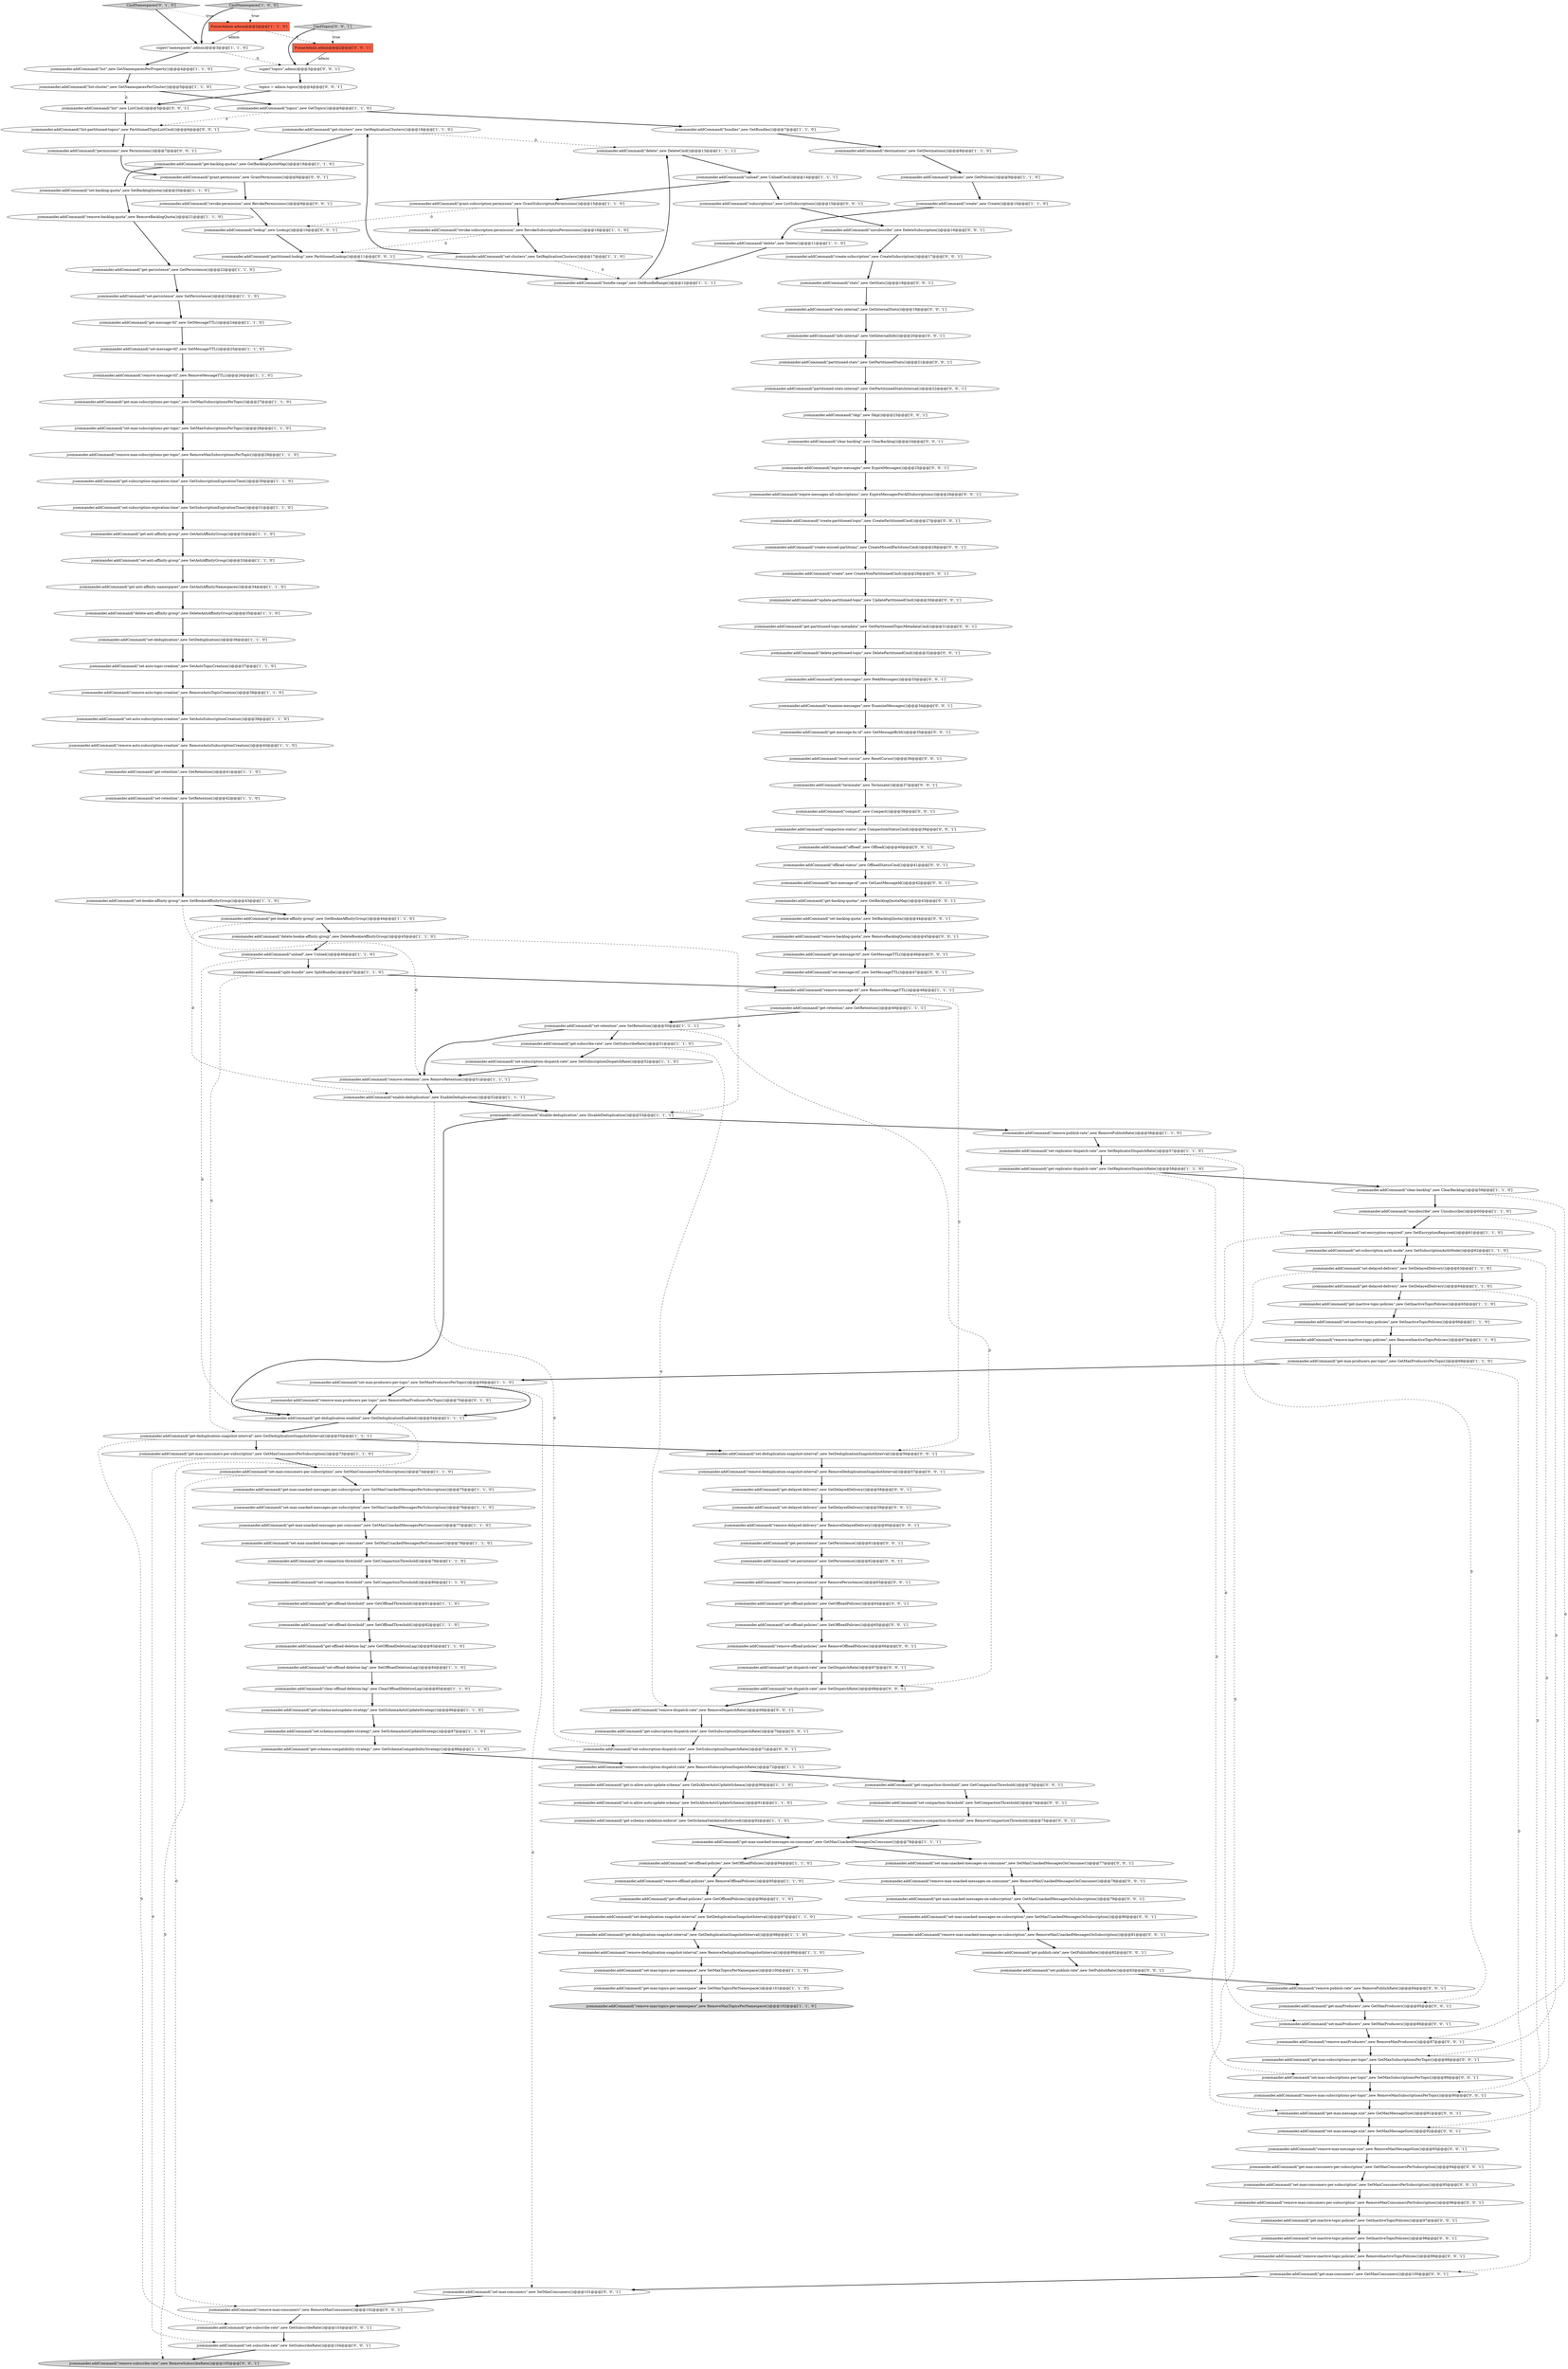 digraph {
131 [style = filled, label = "jcommander.addCommand(\"set-compaction-threshold\",new SetCompactionThreshold())@@@74@@@['0', '0', '1']", fillcolor = white, shape = ellipse image = "AAA0AAABBB3BBB"];
94 [style = filled, label = "jcommander.addCommand(\"get-retention\",new GetRetention())@@@49@@@['1', '1', '1']", fillcolor = white, shape = ellipse image = "AAA0AAABBB1BBB"];
8 [style = filled, label = "jcommander.addCommand(\"set-offload-policies\",new SetOffloadPolicies())@@@94@@@['1', '1', '0']", fillcolor = white, shape = ellipse image = "AAA0AAABBB1BBB"];
62 [style = filled, label = "jcommander.addCommand(\"set-delayed-delivery\",new SetDelayedDelivery())@@@63@@@['1', '1', '0']", fillcolor = white, shape = ellipse image = "AAA0AAABBB1BBB"];
116 [style = filled, label = "jcommander.addCommand(\"remove-max-unacked-messages-on-consumer\",new RemoveMaxUnackedMessagesOnConsumer())@@@78@@@['0', '0', '1']", fillcolor = white, shape = ellipse image = "AAA0AAABBB3BBB"];
168 [style = filled, label = "jcommander.addCommand(\"set-max-unacked-messages-on-subscription\",new SetMaxUnackedMessagesOnSubscription())@@@80@@@['0', '0', '1']", fillcolor = white, shape = ellipse image = "AAA0AAABBB3BBB"];
129 [style = filled, label = "jcommander.addCommand(\"get-subscription-dispatch-rate\",new GetSubscriptionDispatchRate())@@@70@@@['0', '0', '1']", fillcolor = white, shape = ellipse image = "AAA0AAABBB3BBB"];
51 [style = filled, label = "jcommander.addCommand(\"set-auto-topic-creation\",new SetAutoTopicCreation())@@@37@@@['1', '1', '0']", fillcolor = white, shape = ellipse image = "AAA0AAABBB1BBB"];
85 [style = filled, label = "jcommander.addCommand(\"set-replicator-dispatch-rate\",new SetReplicatorDispatchRate())@@@57@@@['1', '1', '0']", fillcolor = white, shape = ellipse image = "AAA0AAABBB1BBB"];
148 [style = filled, label = "jcommander.addCommand(\"set-max-unacked-messages-on-consumer\",new SetMaxUnackedMessagesOnConsumer())@@@77@@@['0', '0', '1']", fillcolor = white, shape = ellipse image = "AAA0AAABBB3BBB"];
120 [style = filled, label = "jcommander.addCommand(\"compaction-status\",new CompactionStatusCmd())@@@39@@@['0', '0', '1']", fillcolor = white, shape = ellipse image = "AAA0AAABBB3BBB"];
53 [style = filled, label = "jcommander.addCommand(\"unload\",new Unload())@@@46@@@['1', '1', '0']", fillcolor = white, shape = ellipse image = "AAA0AAABBB1BBB"];
101 [style = filled, label = "jcommander.addCommand(\"remove-max-producers-per-topic\",new RemoveMaxProducersPerTopic())@@@70@@@['0', '1', '0']", fillcolor = white, shape = ellipse image = "AAA1AAABBB2BBB"];
41 [style = filled, label = "jcommander.addCommand(\"remove-auto-subscription-creation\",new RemoveAutoSubscriptionCreation())@@@40@@@['1', '1', '0']", fillcolor = white, shape = ellipse image = "AAA0AAABBB1BBB"];
95 [style = filled, label = "jcommander.addCommand(\"set-offload-threshold\",new SetOffloadThreshold())@@@82@@@['1', '1', '0']", fillcolor = white, shape = ellipse image = "AAA0AAABBB1BBB"];
145 [style = filled, label = "jcommander.addCommand(\"lookup\",new Lookup())@@@10@@@['0', '0', '1']", fillcolor = white, shape = ellipse image = "AAA0AAABBB3BBB"];
21 [style = filled, label = "jcommander.addCommand(\"delete-anti-affinity-group\",new DeleteAntiAffinityGroup())@@@35@@@['1', '1', '0']", fillcolor = white, shape = ellipse image = "AAA0AAABBB1BBB"];
68 [style = filled, label = "jcommander.addCommand(\"get-anti-affinity-group\",new GetAntiAffinityGroup())@@@32@@@['1', '1', '0']", fillcolor = white, shape = ellipse image = "AAA0AAABBB1BBB"];
39 [style = filled, label = "PulsarAdmin admin@@@2@@@['1', '1', '0']", fillcolor = tomato, shape = box image = "AAA0AAABBB1BBB"];
75 [style = filled, label = "jcommander.addCommand(\"set-message-ttl\",new SetMessageTTL())@@@25@@@['1', '1', '0']", fillcolor = white, shape = ellipse image = "AAA0AAABBB1BBB"];
117 [style = filled, label = "jcommander.addCommand(\"get-max-consumers-per-subscription\",new GetMaxConsumersPerSubscription())@@@94@@@['0', '0', '1']", fillcolor = white, shape = ellipse image = "AAA0AAABBB3BBB"];
187 [style = filled, label = "jcommander.addCommand(\"get-max-unacked-messages-on-subscription\",new GetMaxUnackedMessagesOnSubscription())@@@79@@@['0', '0', '1']", fillcolor = white, shape = ellipse image = "AAA0AAABBB3BBB"];
48 [style = filled, label = "jcommander.addCommand(\"remove-auto-topic-creation\",new RemoveAutoTopicCreation())@@@38@@@['1', '1', '0']", fillcolor = white, shape = ellipse image = "AAA0AAABBB1BBB"];
12 [style = filled, label = "jcommander.addCommand(\"remove-max-topics-per-namespace\",new RemoveMaxTopicsPerNamespace())@@@102@@@['1', '1', '0']", fillcolor = lightgray, shape = ellipse image = "AAA0AAABBB1BBB"];
173 [style = filled, label = "jcommander.addCommand(\"set-max-consumers\",new SetMaxConsumers())@@@101@@@['0', '0', '1']", fillcolor = white, shape = ellipse image = "AAA0AAABBB3BBB"];
15 [style = filled, label = "jcommander.addCommand(\"set-deduplication\",new SetDeduplication())@@@36@@@['1', '1', '0']", fillcolor = white, shape = ellipse image = "AAA0AAABBB1BBB"];
17 [style = filled, label = "jcommander.addCommand(\"policies\",new GetPolicies())@@@9@@@['1', '1', '0']", fillcolor = white, shape = ellipse image = "AAA0AAABBB1BBB"];
7 [style = filled, label = "jcommander.addCommand(\"topics\",new GetTopics())@@@6@@@['1', '1', '0']", fillcolor = white, shape = ellipse image = "AAA0AAABBB1BBB"];
91 [style = filled, label = "jcommander.addCommand(\"get-message-ttl\",new GetMessageTTL())@@@24@@@['1', '1', '0']", fillcolor = white, shape = ellipse image = "AAA0AAABBB1BBB"];
32 [style = filled, label = "jcommander.addCommand(\"set-retention\",new SetRetention())@@@50@@@['1', '1', '1']", fillcolor = white, shape = ellipse image = "AAA0AAABBB1BBB"];
57 [style = filled, label = "jcommander.addCommand(\"set-subscription-dispatch-rate\",new SetSubscriptionDispatchRate())@@@52@@@['1', '1', '0']", fillcolor = white, shape = ellipse image = "AAA0AAABBB1BBB"];
146 [style = filled, label = "jcommander.addCommand(\"compact\",new Compact())@@@38@@@['0', '0', '1']", fillcolor = white, shape = ellipse image = "AAA0AAABBB3BBB"];
177 [style = filled, label = "jcommander.addCommand(\"set-persistence\",new SetPersistence())@@@62@@@['0', '0', '1']", fillcolor = white, shape = ellipse image = "AAA0AAABBB3BBB"];
24 [style = filled, label = "jcommander.addCommand(\"get-offload-deletion-lag\",new GetOffloadDeletionLag())@@@83@@@['1', '1', '0']", fillcolor = white, shape = ellipse image = "AAA0AAABBB1BBB"];
76 [style = filled, label = "jcommander.addCommand(\"get-deduplication-enabled\",new GetDeduplicationEnabled())@@@54@@@['1', '1', '1']", fillcolor = white, shape = ellipse image = "AAA0AAABBB1BBB"];
139 [style = filled, label = "jcommander.addCommand(\"remove-max-message-size\",new RemoveMaxMessageSize())@@@93@@@['0', '0', '1']", fillcolor = white, shape = ellipse image = "AAA0AAABBB3BBB"];
159 [style = filled, label = "jcommander.addCommand(\"expire-messages-all-subscriptions\",new ExpireMessagesForAllSubscriptions())@@@26@@@['0', '0', '1']", fillcolor = white, shape = ellipse image = "AAA0AAABBB3BBB"];
18 [style = filled, label = "jcommander.addCommand(\"list\",new GetNamespacesPerProperty())@@@4@@@['1', '1', '0']", fillcolor = white, shape = ellipse image = "AAA0AAABBB1BBB"];
191 [style = filled, label = "jcommander.addCommand(\"set-maxProducers\",new SetMaxProducers())@@@86@@@['0', '0', '1']", fillcolor = white, shape = ellipse image = "AAA0AAABBB3BBB"];
13 [style = filled, label = "jcommander.addCommand(\"delete\",new Delete())@@@11@@@['1', '1', '0']", fillcolor = white, shape = ellipse image = "AAA0AAABBB1BBB"];
23 [style = filled, label = "jcommander.addCommand(\"get-persistence\",new GetPersistence())@@@22@@@['1', '1', '0']", fillcolor = white, shape = ellipse image = "AAA0AAABBB1BBB"];
143 [style = filled, label = "jcommander.addCommand(\"get-inactive-topic-policies\",new GetInactiveTopicPolicies())@@@97@@@['0', '0', '1']", fillcolor = white, shape = ellipse image = "AAA0AAABBB3BBB"];
110 [style = filled, label = "jcommander.addCommand(\"remove-max-subscriptions-per-topic\",new RemoveMaxSubscriptionsPerTopic())@@@90@@@['0', '0', '1']", fillcolor = white, shape = ellipse image = "AAA0AAABBB3BBB"];
171 [style = filled, label = "jcommander.addCommand(\"get-persistence\",new GetPersistence())@@@61@@@['0', '0', '1']", fillcolor = white, shape = ellipse image = "AAA0AAABBB3BBB"];
176 [style = filled, label = "jcommander.addCommand(\"remove-inactive-topic-policies\",new RemoveInactiveTopicPolicies())@@@99@@@['0', '0', '1']", fillcolor = white, shape = ellipse image = "AAA0AAABBB3BBB"];
189 [style = filled, label = "jcommander.addCommand(\"partitioned-stats-internal\",new GetPartitionedStatsInternal())@@@22@@@['0', '0', '1']", fillcolor = white, shape = ellipse image = "AAA0AAABBB3BBB"];
55 [style = filled, label = "jcommander.addCommand(\"remove-publish-rate\",new RemovePublishRate())@@@56@@@['1', '1', '0']", fillcolor = white, shape = ellipse image = "AAA0AAABBB1BBB"];
119 [style = filled, label = "jcommander.addCommand(\"get-delayed-delivery\",new GetDelayedDelivery())@@@58@@@['0', '0', '1']", fillcolor = white, shape = ellipse image = "AAA0AAABBB3BBB"];
167 [style = filled, label = "jcommander.addCommand(\"get-publish-rate\",new GetPublishRate())@@@82@@@['0', '0', '1']", fillcolor = white, shape = ellipse image = "AAA0AAABBB3BBB"];
42 [style = filled, label = "jcommander.addCommand(\"remove-message-ttl\",new RemoveMessageTTL())@@@26@@@['1', '1', '0']", fillcolor = white, shape = ellipse image = "AAA0AAABBB1BBB"];
126 [style = filled, label = "jcommander.addCommand(\"stats-internal\",new GetInternalStats())@@@19@@@['0', '0', '1']", fillcolor = white, shape = ellipse image = "AAA0AAABBB3BBB"];
58 [style = filled, label = "jcommander.addCommand(\"set-max-topics-per-namespace\",new SetMaxTopicsPerNamespace())@@@100@@@['1', '1', '0']", fillcolor = white, shape = ellipse image = "AAA0AAABBB1BBB"];
115 [style = filled, label = "jcommander.addCommand(\"remove-offload-policies\",new RemoveOffloadPolicies())@@@66@@@['0', '0', '1']", fillcolor = white, shape = ellipse image = "AAA0AAABBB3BBB"];
0 [style = filled, label = "jcommander.addCommand(\"set-max-consumers-per-subscription\",new SetMaxConsumersPerSubscription())@@@74@@@['1', '1', '0']", fillcolor = white, shape = ellipse image = "AAA0AAABBB1BBB"];
79 [style = filled, label = "jcommander.addCommand(\"get-anti-affinity-namespaces\",new GetAntiAffinityNamespaces())@@@34@@@['1', '1', '0']", fillcolor = white, shape = ellipse image = "AAA0AAABBB1BBB"];
59 [style = filled, label = "jcommander.addCommand(\"get-compaction-threshold\",new GetCompactionThreshold())@@@79@@@['1', '1', '0']", fillcolor = white, shape = ellipse image = "AAA0AAABBB1BBB"];
135 [style = filled, label = "CmdTopics['0', '0', '1']", fillcolor = lightgray, shape = diamond image = "AAA0AAABBB3BBB"];
96 [style = filled, label = "jcommander.addCommand(\"get-max-unacked-messages-on-consumer\",new GetMaxUnackedMessagesOnConsumer())@@@76@@@['1', '1', '1']", fillcolor = white, shape = ellipse image = "AAA0AAABBB1BBB"];
36 [style = filled, label = "jcommander.addCommand(\"remove-offload-policies\",new RemoveOffloadPolicies())@@@95@@@['1', '1', '0']", fillcolor = white, shape = ellipse image = "AAA0AAABBB1BBB"];
65 [style = filled, label = "jcommander.addCommand(\"get-bookie-affinity-group\",new GetBookieAffinityGroup())@@@44@@@['1', '1', '0']", fillcolor = white, shape = ellipse image = "AAA0AAABBB1BBB"];
164 [style = filled, label = "jcommander.addCommand(\"delete-partitioned-topic\",new DeletePartitionedCmd())@@@32@@@['0', '0', '1']", fillcolor = white, shape = ellipse image = "AAA0AAABBB3BBB"];
83 [style = filled, label = "jcommander.addCommand(\"remove-message-ttl\",new RemoveMessageTTL())@@@48@@@['1', '1', '1']", fillcolor = white, shape = ellipse image = "AAA0AAABBB1BBB"];
33 [style = filled, label = "jcommander.addCommand(\"delete\",new DeleteCmd())@@@13@@@['1', '1', '1']", fillcolor = white, shape = ellipse image = "AAA0AAABBB1BBB"];
63 [style = filled, label = "jcommander.addCommand(\"get-deduplication-snapshot-interval\",new GetDeduplicationSnapshotInterval())@@@98@@@['1', '1', '0']", fillcolor = white, shape = ellipse image = "AAA0AAABBB1BBB"];
190 [style = filled, label = "jcommander.addCommand(\"set-subscription-dispatch-rate\",new SetSubscriptionDispatchRate())@@@71@@@['0', '0', '1']", fillcolor = white, shape = ellipse image = "AAA0AAABBB3BBB"];
80 [style = filled, label = "jcommander.addCommand(\"set-max-producers-per-topic\",new SetMaxProducersPerTopic())@@@69@@@['1', '1', '0']", fillcolor = white, shape = ellipse image = "AAA0AAABBB1BBB"];
147 [style = filled, label = "jcommander.addCommand(\"set-max-subscriptions-per-topic\",new SetMaxSubscriptionsPerTopic())@@@89@@@['0', '0', '1']", fillcolor = white, shape = ellipse image = "AAA0AAABBB3BBB"];
9 [style = filled, label = "jcommander.addCommand(\"set-subscription-expiration-time\",new SetSubscriptionExpirationTime())@@@31@@@['1', '1', '0']", fillcolor = white, shape = ellipse image = "AAA0AAABBB1BBB"];
43 [style = filled, label = "jcommander.addCommand(\"list-cluster\",new GetNamespacesPerCluster())@@@5@@@['1', '1', '0']", fillcolor = white, shape = ellipse image = "AAA0AAABBB1BBB"];
136 [style = filled, label = "jcommander.addCommand(\"create\",new CreateNonPartitionedCmd())@@@29@@@['0', '0', '1']", fillcolor = white, shape = ellipse image = "AAA0AAABBB3BBB"];
188 [style = filled, label = "jcommander.addCommand(\"remove-backlog-quota\",new RemoveBacklogQuota())@@@45@@@['0', '0', '1']", fillcolor = white, shape = ellipse image = "AAA0AAABBB3BBB"];
89 [style = filled, label = "jcommander.addCommand(\"remove-backlog-quota\",new RemoveBacklogQuota())@@@21@@@['1', '1', '0']", fillcolor = white, shape = ellipse image = "AAA0AAABBB1BBB"];
69 [style = filled, label = "jcommander.addCommand(\"get-subscription-expiration-time\",new GetSubscriptionExpirationTime())@@@30@@@['1', '1', '0']", fillcolor = white, shape = ellipse image = "AAA0AAABBB1BBB"];
142 [style = filled, label = "jcommander.addCommand(\"list-partitioned-topics\",new PartitionedTopicListCmd())@@@6@@@['0', '0', '1']", fillcolor = white, shape = ellipse image = "AAA0AAABBB3BBB"];
30 [style = filled, label = "jcommander.addCommand(\"remove-subscription-dispatch-rate\",new RemoveSubscriptionDispatchRate())@@@72@@@['1', '1', '1']", fillcolor = white, shape = ellipse image = "AAA0AAABBB1BBB"];
25 [style = filled, label = "jcommander.addCommand(\"set-max-subscriptions-per-topic\",new SetMaxSubscriptionsPerTopic())@@@28@@@['1', '1', '0']", fillcolor = white, shape = ellipse image = "AAA0AAABBB1BBB"];
166 [style = filled, label = "jcommander.addCommand(\"get-message-by-id\",new GetMessageById())@@@35@@@['0', '0', '1']", fillcolor = white, shape = ellipse image = "AAA0AAABBB3BBB"];
10 [style = filled, label = "jcommander.addCommand(\"set-auto-subscription-creation\",new SetAutoSubscriptionCreation())@@@39@@@['1', '1', '0']", fillcolor = white, shape = ellipse image = "AAA0AAABBB1BBB"];
86 [style = filled, label = "jcommander.addCommand(\"disable-deduplication\",new DisableDeduplication())@@@53@@@['1', '1', '1']", fillcolor = white, shape = ellipse image = "AAA0AAABBB1BBB"];
70 [style = filled, label = "jcommander.addCommand(\"set-compaction-threshold\",new SetCompactionThreshold())@@@80@@@['1', '1', '0']", fillcolor = white, shape = ellipse image = "AAA0AAABBB1BBB"];
29 [style = filled, label = "jcommander.addCommand(\"set-clusters\",new SetReplicationClusters())@@@17@@@['1', '1', '0']", fillcolor = white, shape = ellipse image = "AAA0AAABBB1BBB"];
137 [style = filled, label = "jcommander.addCommand(\"offload\",new Offload())@@@40@@@['0', '0', '1']", fillcolor = white, shape = ellipse image = "AAA0AAABBB3BBB"];
50 [style = filled, label = "jcommander.addCommand(\"get-max-unacked-messages-per-subscription\",new GetMaxUnackedMessagesPerSubscription())@@@75@@@['1', '1', '0']", fillcolor = white, shape = ellipse image = "AAA0AAABBB1BBB"];
31 [style = filled, label = "jcommander.addCommand(\"destinations\",new GetDestinations())@@@8@@@['1', '1', '0']", fillcolor = white, shape = ellipse image = "AAA0AAABBB1BBB"];
123 [style = filled, label = "jcommander.addCommand(\"get-max-subscriptions-per-topic\",new GetMaxSubscriptionsPerTopic())@@@88@@@['0', '0', '1']", fillcolor = white, shape = ellipse image = "AAA0AAABBB3BBB"];
87 [style = filled, label = "jcommander.addCommand(\"split-bundle\",new SplitBundle())@@@47@@@['1', '1', '0']", fillcolor = white, shape = ellipse image = "AAA0AAABBB1BBB"];
19 [style = filled, label = "jcommander.addCommand(\"get-schema-autoupdate-strategy\",new GetSchemaAutoUpdateStrategy())@@@86@@@['1', '1', '0']", fillcolor = white, shape = ellipse image = "AAA0AAABBB1BBB"];
99 [style = filled, label = "jcommander.addCommand(\"get-offload-threshold\",new GetOffloadThreshold())@@@81@@@['1', '1', '0']", fillcolor = white, shape = ellipse image = "AAA0AAABBB1BBB"];
175 [style = filled, label = "jcommander.addCommand(\"set-subscribe-rate\",new SetSubscribeRate())@@@104@@@['0', '0', '1']", fillcolor = white, shape = ellipse image = "AAA0AAABBB3BBB"];
93 [style = filled, label = "jcommander.addCommand(\"set-encryption-required\",new SetEncryptionRequired())@@@61@@@['1', '1', '0']", fillcolor = white, shape = ellipse image = "AAA0AAABBB1BBB"];
118 [style = filled, label = "jcommander.addCommand(\"remove-dispatch-rate\",new RemoveDispatchRate())@@@69@@@['0', '0', '1']", fillcolor = white, shape = ellipse image = "AAA0AAABBB3BBB"];
133 [style = filled, label = "jcommander.addCommand(\"update-partitioned-topic\",new UpdatePartitionedCmd())@@@30@@@['0', '0', '1']", fillcolor = white, shape = ellipse image = "AAA0AAABBB3BBB"];
193 [style = filled, label = "jcommander.addCommand(\"remove-maxProducers\",new RemoveMaxProducers())@@@87@@@['0', '0', '1']", fillcolor = white, shape = ellipse image = "AAA0AAABBB3BBB"];
109 [style = filled, label = "jcommander.addCommand(\"info-internal\",new GetInternalInfo())@@@20@@@['0', '0', '1']", fillcolor = white, shape = ellipse image = "AAA0AAABBB3BBB"];
107 [style = filled, label = "jcommander.addCommand(\"set-max-consumers-per-subscription\",new SetMaxConsumersPerSubscription())@@@95@@@['0', '0', '1']", fillcolor = white, shape = ellipse image = "AAA0AAABBB3BBB"];
149 [style = filled, label = "jcommander.addCommand(\"skip\",new Skip())@@@23@@@['0', '0', '1']", fillcolor = white, shape = ellipse image = "AAA0AAABBB3BBB"];
183 [style = filled, label = "jcommander.addCommand(\"reset-cursor\",new ResetCursor())@@@36@@@['0', '0', '1']", fillcolor = white, shape = ellipse image = "AAA0AAABBB3BBB"];
56 [style = filled, label = "jcommander.addCommand(\"clear-backlog\",new ClearBacklog())@@@59@@@['1', '1', '0']", fillcolor = white, shape = ellipse image = "AAA0AAABBB1BBB"];
124 [style = filled, label = "jcommander.addCommand(\"set-max-message-size\",new SetMaxMessageSize())@@@92@@@['0', '0', '1']", fillcolor = white, shape = ellipse image = "AAA0AAABBB3BBB"];
78 [style = filled, label = "jcommander.addCommand(\"get-max-consumers-per-subscription\",new GetMaxConsumersPerSubscription())@@@73@@@['1', '1', '0']", fillcolor = white, shape = ellipse image = "AAA0AAABBB1BBB"];
44 [style = filled, label = "jcommander.addCommand(\"set-bookie-affinity-group\",new SetBookieAffinityGroup())@@@43@@@['1', '1', '0']", fillcolor = white, shape = ellipse image = "AAA0AAABBB1BBB"];
114 [style = filled, label = "jcommander.addCommand(\"get-offload-policies\",new GetOffloadPolicies())@@@64@@@['0', '0', '1']", fillcolor = white, shape = ellipse image = "AAA0AAABBB3BBB"];
82 [style = filled, label = "jcommander.addCommand(\"unsubscribe\",new Unsubscribe())@@@60@@@['1', '1', '0']", fillcolor = white, shape = ellipse image = "AAA0AAABBB1BBB"];
73 [style = filled, label = "jcommander.addCommand(\"get-max-topics-per-namespace\",new GetMaxTopicsPerNamespace())@@@101@@@['1', '1', '0']", fillcolor = white, shape = ellipse image = "AAA0AAABBB1BBB"];
100 [style = filled, label = "jcommander.addCommand(\"get-schema-compatibility-strategy\",new GetSchemaCompatibilityStrategy())@@@88@@@['1', '1', '0']", fillcolor = white, shape = ellipse image = "AAA0AAABBB1BBB"];
130 [style = filled, label = "jcommander.addCommand(\"permissions\",new Permissions())@@@7@@@['0', '0', '1']", fillcolor = white, shape = ellipse image = "AAA0AAABBB3BBB"];
77 [style = filled, label = "jcommander.addCommand(\"delete-bookie-affinity-group\",new DeleteBookieAffinityGroup())@@@45@@@['1', '1', '0']", fillcolor = white, shape = ellipse image = "AAA0AAABBB1BBB"];
22 [style = filled, label = "jcommander.addCommand(\"get-max-producers-per-topic\",new GetMaxProducersPerTopic())@@@68@@@['1', '1', '0']", fillcolor = white, shape = ellipse image = "AAA0AAABBB1BBB"];
90 [style = filled, label = "jcommander.addCommand(\"set-max-unacked-messages-per-consumer\",new SetMaxUnackedMessagesPerConsumer())@@@78@@@['1', '1', '0']", fillcolor = white, shape = ellipse image = "AAA0AAABBB1BBB"];
102 [style = filled, label = "CmdNamespaces['0', '1', '0']", fillcolor = lightgray, shape = diamond image = "AAA0AAABBB2BBB"];
125 [style = filled, label = "jcommander.addCommand(\"get-message-ttl\",new GetMessageTTL())@@@46@@@['0', '0', '1']", fillcolor = white, shape = ellipse image = "AAA0AAABBB3BBB"];
72 [style = filled, label = "jcommander.addCommand(\"get-subscribe-rate\",new GetSubscribeRate())@@@51@@@['1', '1', '0']", fillcolor = white, shape = ellipse image = "AAA0AAABBB1BBB"];
6 [style = filled, label = "jcommander.addCommand(\"clear-offload-deletion-lag\",new ClearOffloadDeletionLag())@@@85@@@['1', '1', '0']", fillcolor = white, shape = ellipse image = "AAA0AAABBB1BBB"];
27 [style = filled, label = "jcommander.addCommand(\"get-retention\",new GetRetention())@@@41@@@['1', '1', '0']", fillcolor = white, shape = ellipse image = "AAA0AAABBB1BBB"];
178 [style = filled, label = "jcommander.addCommand(\"create-subscription\",new CreateSubscription())@@@17@@@['0', '0', '1']", fillcolor = white, shape = ellipse image = "AAA0AAABBB3BBB"];
112 [style = filled, label = "jcommander.addCommand(\"examine-messages\",new ExamineMessages())@@@34@@@['0', '0', '1']", fillcolor = white, shape = ellipse image = "AAA0AAABBB3BBB"];
128 [style = filled, label = "jcommander.addCommand(\"remove-persistence\",new RemovePersistence())@@@63@@@['0', '0', '1']", fillcolor = white, shape = ellipse image = "AAA0AAABBB3BBB"];
152 [style = filled, label = "jcommander.addCommand(\"expire-messages\",new ExpireMessages())@@@25@@@['0', '0', '1']", fillcolor = white, shape = ellipse image = "AAA0AAABBB3BBB"];
162 [style = filled, label = "jcommander.addCommand(\"last-message-id\",new GetLastMessageId())@@@42@@@['0', '0', '1']", fillcolor = white, shape = ellipse image = "AAA0AAABBB3BBB"];
52 [style = filled, label = "jcommander.addCommand(\"set-retention\",new SetRetention())@@@42@@@['1', '1', '0']", fillcolor = white, shape = ellipse image = "AAA0AAABBB1BBB"];
84 [style = filled, label = "jcommander.addCommand(\"get-schema-validation-enforce\",new GetSchemaValidationEnforced())@@@92@@@['1', '1', '0']", fillcolor = white, shape = ellipse image = "AAA0AAABBB1BBB"];
150 [style = filled, label = "jcommander.addCommand(\"terminate\",new Terminate())@@@37@@@['0', '0', '1']", fillcolor = white, shape = ellipse image = "AAA0AAABBB3BBB"];
26 [style = filled, label = "jcommander.addCommand(\"get-deduplication-snapshot-interval\",new GetDeduplicationSnapshotInterval())@@@55@@@['1', '1', '1']", fillcolor = white, shape = ellipse image = "AAA0AAABBB1BBB"];
161 [style = filled, label = "jcommander.addCommand(\"stats\",new GetStats())@@@18@@@['0', '0', '1']", fillcolor = white, shape = ellipse image = "AAA0AAABBB3BBB"];
98 [style = filled, label = "jcommander.addCommand(\"set-deduplication-snapshot-interval\",new SetDeduplicationSnapshotInterval())@@@97@@@['1', '1', '0']", fillcolor = white, shape = ellipse image = "AAA0AAABBB1BBB"];
163 [style = filled, label = "PulsarAdmin admin@@@2@@@['0', '0', '1']", fillcolor = tomato, shape = box image = "AAA0AAABBB3BBB"];
103 [style = filled, label = "jcommander.addCommand(\"subscriptions\",new ListSubscriptions())@@@15@@@['0', '0', '1']", fillcolor = white, shape = ellipse image = "AAA0AAABBB3BBB"];
156 [style = filled, label = "jcommander.addCommand(\"set-backlog-quota\",new SetBacklogQuota())@@@44@@@['0', '0', '1']", fillcolor = white, shape = ellipse image = "AAA0AAABBB3BBB"];
184 [style = filled, label = "jcommander.addCommand(\"offload-status\",new OffloadStatusCmd())@@@41@@@['0', '0', '1']", fillcolor = white, shape = ellipse image = "AAA0AAABBB3BBB"];
5 [style = filled, label = "jcommander.addCommand(\"set-inactive-topic-policies\",new SetInactiveTopicPolicies())@@@66@@@['1', '1', '0']", fillcolor = white, shape = ellipse image = "AAA0AAABBB1BBB"];
28 [style = filled, label = "jcommander.addCommand(\"get-replicator-dispatch-rate\",new GetReplicatorDispatchRate())@@@58@@@['1', '1', '0']", fillcolor = white, shape = ellipse image = "AAA0AAABBB1BBB"];
158 [style = filled, label = "jcommander.addCommand(\"get-dispatch-rate\",new GetDispatchRate())@@@67@@@['0', '0', '1']", fillcolor = white, shape = ellipse image = "AAA0AAABBB3BBB"];
2 [style = filled, label = "jcommander.addCommand(\"set-persistence\",new SetPersistence())@@@23@@@['1', '1', '0']", fillcolor = white, shape = ellipse image = "AAA0AAABBB1BBB"];
37 [style = filled, label = "jcommander.addCommand(\"set-schema-autoupdate-strategy\",new SetSchemaAutoUpdateStrategy())@@@87@@@['1', '1', '0']", fillcolor = white, shape = ellipse image = "AAA0AAABBB1BBB"];
157 [style = filled, label = "jcommander.addCommand(\"get-compaction-threshold\",new GetCompactionThreshold())@@@73@@@['0', '0', '1']", fillcolor = white, shape = ellipse image = "AAA0AAABBB3BBB"];
88 [style = filled, label = "jcommander.addCommand(\"set-max-unacked-messages-per-subscription\",new SetMaxUnackedMessagesPerSubscription())@@@76@@@['1', '1', '0']", fillcolor = white, shape = ellipse image = "AAA0AAABBB1BBB"];
11 [style = filled, label = "jcommander.addCommand(\"set-backlog-quota\",new SetBacklogQuota())@@@20@@@['1', '1', '0']", fillcolor = white, shape = ellipse image = "AAA0AAABBB1BBB"];
153 [style = filled, label = "topics = admin.topics()@@@4@@@['0', '0', '1']", fillcolor = white, shape = ellipse image = "AAA0AAABBB3BBB"];
134 [style = filled, label = "jcommander.addCommand(\"set-offload-policies\",new SetOffloadPolicies())@@@65@@@['0', '0', '1']", fillcolor = white, shape = ellipse image = "AAA0AAABBB3BBB"];
180 [style = filled, label = "jcommander.addCommand(\"get-max-message-size\",new GetMaxMessageSize())@@@91@@@['0', '0', '1']", fillcolor = white, shape = ellipse image = "AAA0AAABBB3BBB"];
97 [style = filled, label = "jcommander.addCommand(\"bundles\",new GetBundles())@@@7@@@['1', '1', '0']", fillcolor = white, shape = ellipse image = "AAA0AAABBB1BBB"];
92 [style = filled, label = "jcommander.addCommand(\"get-inactive-topic-policies\",new GetInactiveTopicPolicies())@@@65@@@['1', '1', '0']", fillcolor = white, shape = ellipse image = "AAA0AAABBB1BBB"];
16 [style = filled, label = "jcommander.addCommand(\"get-backlog-quotas\",new GetBacklogQuotaMap())@@@19@@@['1', '1', '0']", fillcolor = white, shape = ellipse image = "AAA0AAABBB1BBB"];
81 [style = filled, label = "jcommander.addCommand(\"get-offload-policies\",new GetOffloadPolicies())@@@96@@@['1', '1', '0']", fillcolor = white, shape = ellipse image = "AAA0AAABBB1BBB"];
3 [style = filled, label = "jcommander.addCommand(\"enable-deduplication\",new EnableDeduplication())@@@52@@@['1', '1', '1']", fillcolor = white, shape = ellipse image = "AAA0AAABBB1BBB"];
170 [style = filled, label = "jcommander.addCommand(\"remove-publish-rate\",new RemovePublishRate())@@@84@@@['0', '0', '1']", fillcolor = white, shape = ellipse image = "AAA0AAABBB3BBB"];
172 [style = filled, label = "jcommander.addCommand(\"unsubscribe\",new DeleteSubscription())@@@16@@@['0', '0', '1']", fillcolor = white, shape = ellipse image = "AAA0AAABBB3BBB"];
4 [style = filled, label = "jcommander.addCommand(\"bundle-range\",new GetBundleRange())@@@12@@@['1', '1', '1']", fillcolor = white, shape = ellipse image = "AAA0AAABBB1BBB"];
132 [style = filled, label = "jcommander.addCommand(\"remove-max-consumers\",new RemoveMaxConsumers())@@@102@@@['0', '0', '1']", fillcolor = white, shape = ellipse image = "AAA0AAABBB3BBB"];
169 [style = filled, label = "jcommander.addCommand(\"set-delayed-delivery\",new SetDelayedDelivery())@@@59@@@['0', '0', '1']", fillcolor = white, shape = ellipse image = "AAA0AAABBB3BBB"];
111 [style = filled, label = "jcommander.addCommand(\"get-subscribe-rate\",new GetSubscribeRate())@@@103@@@['0', '0', '1']", fillcolor = white, shape = ellipse image = "AAA0AAABBB3BBB"];
174 [style = filled, label = "jcommander.addCommand(\"clear-backlog\",new ClearBacklog())@@@24@@@['0', '0', '1']", fillcolor = white, shape = ellipse image = "AAA0AAABBB3BBB"];
192 [style = filled, label = "jcommander.addCommand(\"grant-permission\",new GrantPermissions())@@@8@@@['0', '0', '1']", fillcolor = white, shape = ellipse image = "AAA0AAABBB3BBB"];
104 [style = filled, label = "jcommander.addCommand(\"get-maxProducers\",new GetMaxProducers())@@@85@@@['0', '0', '1']", fillcolor = white, shape = ellipse image = "AAA0AAABBB3BBB"];
47 [style = filled, label = "CmdNamespaces['1', '0', '0']", fillcolor = lightgray, shape = diamond image = "AAA0AAABBB1BBB"];
61 [style = filled, label = "jcommander.addCommand(\"create\",new Create())@@@10@@@['1', '1', '0']", fillcolor = white, shape = ellipse image = "AAA0AAABBB1BBB"];
108 [style = filled, label = "jcommander.addCommand(\"create-missed-partitions\",new CreateMissedPartitionsCmd())@@@28@@@['0', '0', '1']", fillcolor = white, shape = ellipse image = "AAA0AAABBB3BBB"];
141 [style = filled, label = "jcommander.addCommand(\"set-message-ttl\",new SetMessageTTL())@@@47@@@['0', '0', '1']", fillcolor = white, shape = ellipse image = "AAA0AAABBB3BBB"];
74 [style = filled, label = "jcommander.addCommand(\"grant-subscription-permission\",new GrantSubscriptionPermissions())@@@15@@@['1', '1', '0']", fillcolor = white, shape = ellipse image = "AAA0AAABBB1BBB"];
40 [style = filled, label = "jcommander.addCommand(\"unload\",new UnloadCmd())@@@14@@@['1', '1', '1']", fillcolor = white, shape = ellipse image = "AAA0AAABBB1BBB"];
165 [style = filled, label = "jcommander.addCommand(\"get-partitioned-topic-metadata\",new GetPartitionedTopicMetadataCmd())@@@31@@@['0', '0', '1']", fillcolor = white, shape = ellipse image = "AAA0AAABBB3BBB"];
20 [style = filled, label = "jcommander.addCommand(\"set-is-allow-auto-update-schema\",new SetIsAllowAutoUpdateSchema())@@@91@@@['1', '1', '0']", fillcolor = white, shape = ellipse image = "AAA0AAABBB1BBB"];
34 [style = filled, label = "jcommander.addCommand(\"remove-deduplication-snapshot-interval\",new RemoveDeduplicationSnapshotInterval())@@@99@@@['1', '1', '0']", fillcolor = white, shape = ellipse image = "AAA0AAABBB1BBB"];
35 [style = filled, label = "jcommander.addCommand(\"get-is-allow-auto-update-schema\",new GetIsAllowAutoUpdateSchema())@@@90@@@['1', '1', '0']", fillcolor = white, shape = ellipse image = "AAA0AAABBB1BBB"];
106 [style = filled, label = "jcommander.addCommand(\"remove-compaction-threshold\",new RemoveCompactionThreshold())@@@75@@@['0', '0', '1']", fillcolor = white, shape = ellipse image = "AAA0AAABBB3BBB"];
45 [style = filled, label = "jcommander.addCommand(\"remove-retention\",new RemoveRetention())@@@51@@@['1', '1', '1']", fillcolor = white, shape = ellipse image = "AAA0AAABBB1BBB"];
113 [style = filled, label = "jcommander.addCommand(\"remove-max-consumers-per-subscription\",new RemoveMaxConsumersPerSubscription())@@@96@@@['0', '0', '1']", fillcolor = white, shape = ellipse image = "AAA0AAABBB3BBB"];
138 [style = filled, label = "jcommander.addCommand(\"set-inactive-topic-policies\",new SetInactiveTopicPolicies())@@@98@@@['0', '0', '1']", fillcolor = white, shape = ellipse image = "AAA0AAABBB3BBB"];
122 [style = filled, label = "jcommander.addCommand(\"set-dispatch-rate\",new SetDispatchRate())@@@68@@@['0', '0', '1']", fillcolor = white, shape = ellipse image = "AAA0AAABBB3BBB"];
181 [style = filled, label = "jcommander.addCommand(\"revoke-permission\",new RevokePermissions())@@@9@@@['0', '0', '1']", fillcolor = white, shape = ellipse image = "AAA0AAABBB3BBB"];
194 [style = filled, label = "jcommander.addCommand(\"remove-subscribe-rate\",new RemoveSubscribeRate())@@@105@@@['0', '0', '1']", fillcolor = lightgray, shape = ellipse image = "AAA0AAABBB3BBB"];
155 [style = filled, label = "jcommander.addCommand(\"remove-max-unacked-messages-on-subscription\",new RemoveMaxUnackedMessagesOnSubscription())@@@81@@@['0', '0', '1']", fillcolor = white, shape = ellipse image = "AAA0AAABBB3BBB"];
49 [style = filled, label = "jcommander.addCommand(\"get-max-subscriptions-per-topic\",new GetMaxSubscriptionsPerTopic())@@@27@@@['1', '1', '0']", fillcolor = white, shape = ellipse image = "AAA0AAABBB1BBB"];
1 [style = filled, label = "jcommander.addCommand(\"get-max-unacked-messages-per-consumer\",new GetMaxUnackedMessagesPerConsumer())@@@77@@@['1', '1', '0']", fillcolor = white, shape = ellipse image = "AAA0AAABBB1BBB"];
64 [style = filled, label = "jcommander.addCommand(\"set-offload-deletion-lag\",new SetOffloadDeletionLag())@@@84@@@['1', '1', '0']", fillcolor = white, shape = ellipse image = "AAA0AAABBB1BBB"];
179 [style = filled, label = "jcommander.addCommand(\"peek-messages\",new PeekMessages())@@@33@@@['0', '0', '1']", fillcolor = white, shape = ellipse image = "AAA0AAABBB3BBB"];
186 [style = filled, label = "jcommander.addCommand(\"get-backlog-quotas\",new GetBacklogQuotaMap())@@@43@@@['0', '0', '1']", fillcolor = white, shape = ellipse image = "AAA0AAABBB3BBB"];
140 [style = filled, label = "jcommander.addCommand(\"set-publish-rate\",new SetPublishRate())@@@83@@@['0', '0', '1']", fillcolor = white, shape = ellipse image = "AAA0AAABBB3BBB"];
54 [style = filled, label = "jcommander.addCommand(\"set-anti-affinity-group\",new SetAntiAffinityGroup())@@@33@@@['1', '1', '0']", fillcolor = white, shape = ellipse image = "AAA0AAABBB1BBB"];
151 [style = filled, label = "jcommander.addCommand(\"list\",new ListCmd())@@@5@@@['0', '0', '1']", fillcolor = white, shape = ellipse image = "AAA0AAABBB3BBB"];
66 [style = filled, label = "jcommander.addCommand(\"revoke-subscription-permission\",new RevokeSubscriptionPermissions())@@@16@@@['1', '1', '0']", fillcolor = white, shape = ellipse image = "AAA0AAABBB1BBB"];
46 [style = filled, label = "jcommander.addCommand(\"set-subscription-auth-mode\",new SetSubscriptionAuthMode())@@@62@@@['1', '1', '0']", fillcolor = white, shape = ellipse image = "AAA0AAABBB1BBB"];
154 [style = filled, label = "jcommander.addCommand(\"partitioned-stats\",new GetPartitionedStats())@@@21@@@['0', '0', '1']", fillcolor = white, shape = ellipse image = "AAA0AAABBB3BBB"];
60 [style = filled, label = "jcommander.addCommand(\"get-delayed-delivery\",new GetDelayedDelivery())@@@64@@@['1', '1', '0']", fillcolor = white, shape = ellipse image = "AAA0AAABBB1BBB"];
105 [style = filled, label = "jcommander.addCommand(\"remove-deduplication-snapshot-interval\",new RemoveDeduplicationSnapshotInterval())@@@57@@@['0', '0', '1']", fillcolor = white, shape = ellipse image = "AAA0AAABBB3BBB"];
144 [style = filled, label = "jcommander.addCommand(\"get-max-consumers\",new GetMaxConsumers())@@@100@@@['0', '0', '1']", fillcolor = white, shape = ellipse image = "AAA0AAABBB3BBB"];
14 [style = filled, label = "jcommander.addCommand(\"remove-inactive-topic-policies\",new RemoveInactiveTopicPolicies())@@@67@@@['1', '1', '0']", fillcolor = white, shape = ellipse image = "AAA0AAABBB1BBB"];
67 [style = filled, label = "jcommander.addCommand(\"remove-max-subscriptions-per-topic\",new RemoveMaxSubscriptionsPerTopic())@@@29@@@['1', '1', '0']", fillcolor = white, shape = ellipse image = "AAA0AAABBB1BBB"];
127 [style = filled, label = "jcommander.addCommand(\"remove-delayed-delivery\",new RemoveDelayedDelivery())@@@60@@@['0', '0', '1']", fillcolor = white, shape = ellipse image = "AAA0AAABBB3BBB"];
71 [style = filled, label = "super(\"namespaces\",admin)@@@3@@@['1', '1', '0']", fillcolor = white, shape = ellipse image = "AAA0AAABBB1BBB"];
160 [style = filled, label = "super(\"topics\",admin)@@@3@@@['0', '0', '1']", fillcolor = white, shape = ellipse image = "AAA0AAABBB3BBB"];
182 [style = filled, label = "jcommander.addCommand(\"create-partitioned-topic\",new CreatePartitionedCmd())@@@27@@@['0', '0', '1']", fillcolor = white, shape = ellipse image = "AAA0AAABBB3BBB"];
38 [style = filled, label = "jcommander.addCommand(\"get-clusters\",new GetReplicationClusters())@@@18@@@['1', '1', '0']", fillcolor = white, shape = ellipse image = "AAA0AAABBB1BBB"];
185 [style = filled, label = "jcommander.addCommand(\"set-deduplication-snapshot-interval\",new SetDeduplicationSnapshotInterval())@@@56@@@['0', '0', '1']", fillcolor = white, shape = ellipse image = "AAA0AAABBB3BBB"];
121 [style = filled, label = "jcommander.addCommand(\"partitioned-lookup\",new PartitionedLookup())@@@11@@@['0', '0', '1']", fillcolor = white, shape = ellipse image = "AAA0AAABBB3BBB"];
51->48 [style = bold, label=""];
87->26 [style = dashed, label="0"];
43->151 [style = dashed, label="0"];
23->2 [style = bold, label=""];
5->14 [style = bold, label=""];
147->110 [style = bold, label=""];
32->122 [style = dashed, label="0"];
41->27 [style = bold, label=""];
28->191 [style = dashed, label="0"];
167->140 [style = bold, label=""];
56->82 [style = bold, label=""];
40->74 [style = bold, label=""];
126->109 [style = bold, label=""];
29->4 [style = dashed, label="0"];
75->42 [style = bold, label=""];
61->13 [style = bold, label=""];
163->160 [style = solid, label="admin"];
80->101 [style = bold, label=""];
154->189 [style = bold, label=""];
3->86 [style = bold, label=""];
11->89 [style = bold, label=""];
38->33 [style = dashed, label="0"];
136->133 [style = bold, label=""];
93->147 [style = dashed, label="0"];
6->19 [style = bold, label=""];
52->44 [style = bold, label=""];
101->76 [style = bold, label=""];
156->188 [style = bold, label=""];
176->144 [style = bold, label=""];
160->153 [style = bold, label=""];
121->4 [style = bold, label=""];
50->88 [style = bold, label=""];
58->73 [style = bold, label=""];
86->76 [style = bold, label=""];
28->56 [style = bold, label=""];
72->57 [style = bold, label=""];
162->186 [style = bold, label=""];
165->164 [style = bold, label=""];
70->99 [style = bold, label=""];
166->183 [style = bold, label=""];
29->38 [style = bold, label=""];
82->123 [style = dashed, label="0"];
149->174 [style = bold, label=""];
137->184 [style = bold, label=""];
22->80 [style = bold, label=""];
30->35 [style = bold, label=""];
142->130 [style = bold, label=""];
116->187 [style = bold, label=""];
100->30 [style = bold, label=""];
181->145 [style = bold, label=""];
43->7 [style = bold, label=""];
155->167 [style = bold, label=""];
148->116 [style = bold, label=""];
139->117 [style = bold, label=""];
54->79 [style = bold, label=""];
84->96 [style = bold, label=""];
22->144 [style = dashed, label="0"];
32->72 [style = bold, label=""];
102->71 [style = bold, label=""];
125->141 [style = bold, label=""];
94->32 [style = bold, label=""];
141->83 [style = bold, label=""];
177->128 [style = bold, label=""];
96->8 [style = bold, label=""];
117->107 [style = bold, label=""];
184->162 [style = bold, label=""];
133->165 [style = bold, label=""];
68->54 [style = bold, label=""];
164->179 [style = bold, label=""];
37->100 [style = bold, label=""];
130->192 [style = bold, label=""];
105->119 [style = bold, label=""];
119->169 [style = bold, label=""];
39->163 [style = dashed, label="0"];
83->94 [style = bold, label=""];
9->68 [style = bold, label=""];
157->131 [style = bold, label=""];
178->161 [style = bold, label=""];
97->31 [style = bold, label=""];
135->163 [style = dotted, label="true"];
114->134 [style = bold, label=""];
131->106 [style = bold, label=""];
42->49 [style = bold, label=""];
107->113 [style = bold, label=""];
76->26 [style = bold, label=""];
71->18 [style = bold, label=""];
151->142 [style = bold, label=""];
1->90 [style = bold, label=""];
138->176 [style = bold, label=""];
82->93 [style = bold, label=""];
192->181 [style = bold, label=""];
38->16 [style = bold, label=""];
31->17 [style = bold, label=""];
60->92 [style = bold, label=""];
99->95 [style = bold, label=""];
120->137 [style = bold, label=""];
118->129 [style = bold, label=""];
47->39 [style = dotted, label="true"];
18->43 [style = bold, label=""];
80->173 [style = dashed, label="0"];
40->103 [style = bold, label=""];
111->175 [style = bold, label=""];
89->23 [style = bold, label=""];
62->60 [style = bold, label=""];
173->132 [style = bold, label=""];
72->118 [style = dashed, label="0"];
74->66 [style = bold, label=""];
3->190 [style = dashed, label="0"];
65->3 [style = dashed, label="0"];
159->182 [style = bold, label=""];
124->139 [style = bold, label=""];
185->105 [style = bold, label=""];
35->20 [style = bold, label=""];
14->22 [style = bold, label=""];
44->65 [style = bold, label=""];
64->6 [style = bold, label=""];
26->185 [style = bold, label=""];
158->122 [style = bold, label=""];
66->29 [style = bold, label=""];
8->36 [style = bold, label=""];
186->156 [style = bold, label=""];
13->4 [style = bold, label=""];
106->96 [style = bold, label=""];
134->115 [style = bold, label=""];
21->15 [style = bold, label=""];
91->75 [style = bold, label=""];
98->63 [style = bold, label=""];
122->118 [style = bold, label=""];
19->37 [style = bold, label=""];
123->147 [style = bold, label=""];
60->124 [style = dashed, label="0"];
87->83 [style = bold, label=""];
169->127 [style = bold, label=""];
44->45 [style = dashed, label="0"];
0->50 [style = bold, label=""];
103->172 [style = bold, label=""];
32->45 [style = bold, label=""];
161->126 [style = bold, label=""];
78->175 [style = dashed, label="0"];
174->152 [style = bold, label=""];
55->85 [style = bold, label=""];
104->191 [style = bold, label=""];
135->160 [style = bold, label=""];
77->53 [style = bold, label=""];
33->40 [style = bold, label=""];
102->39 [style = dotted, label="true"];
46->110 [style = dashed, label="0"];
36->81 [style = bold, label=""];
187->168 [style = bold, label=""];
113->143 [style = bold, label=""];
79->21 [style = bold, label=""];
30->157 [style = bold, label=""];
144->173 [style = bold, label=""];
26->111 [style = dashed, label="0"];
96->148 [style = bold, label=""];
4->33 [style = bold, label=""];
53->87 [style = bold, label=""];
81->98 [style = bold, label=""];
90->59 [style = bold, label=""];
2->91 [style = bold, label=""];
193->123 [style = bold, label=""];
189->149 [style = bold, label=""];
190->30 [style = bold, label=""];
77->86 [style = dashed, label="0"];
0->194 [style = dashed, label="0"];
16->11 [style = bold, label=""];
25->67 [style = bold, label=""];
24->64 [style = bold, label=""];
69->9 [style = bold, label=""];
152->159 [style = bold, label=""];
171->177 [style = bold, label=""];
53->76 [style = dashed, label="0"];
49->25 [style = bold, label=""];
191->193 [style = bold, label=""];
48->10 [style = bold, label=""];
112->166 [style = bold, label=""];
95->24 [style = bold, label=""];
93->46 [style = bold, label=""];
182->108 [style = bold, label=""];
67->69 [style = bold, label=""];
129->190 [style = bold, label=""];
76->132 [style = dashed, label="0"];
73->12 [style = bold, label=""];
146->120 [style = bold, label=""];
188->125 [style = bold, label=""];
80->76 [style = bold, label=""];
108->136 [style = bold, label=""];
168->155 [style = bold, label=""];
115->158 [style = bold, label=""];
109->154 [style = bold, label=""];
27->52 [style = bold, label=""];
170->104 [style = bold, label=""];
132->111 [style = bold, label=""];
127->171 [style = bold, label=""];
180->124 [style = bold, label=""];
85->28 [style = bold, label=""];
20->84 [style = bold, label=""];
63->34 [style = bold, label=""];
39->71 [style = solid, label="admin"];
17->61 [style = bold, label=""];
65->77 [style = bold, label=""];
7->142 [style = dashed, label="0"];
45->3 [style = bold, label=""];
128->114 [style = bold, label=""];
153->151 [style = bold, label=""];
46->62 [style = bold, label=""];
7->97 [style = bold, label=""];
57->45 [style = bold, label=""];
145->121 [style = bold, label=""];
143->138 [style = bold, label=""];
150->146 [style = bold, label=""];
83->185 [style = dashed, label="0"];
85->104 [style = dashed, label="0"];
59->70 [style = bold, label=""];
66->121 [style = dashed, label="0"];
26->78 [style = bold, label=""];
74->145 [style = dashed, label="0"];
78->0 [style = bold, label=""];
88->1 [style = bold, label=""];
179->112 [style = bold, label=""];
92->5 [style = bold, label=""];
47->71 [style = bold, label=""];
175->194 [style = bold, label=""];
15->51 [style = bold, label=""];
140->170 [style = bold, label=""];
71->160 [style = dashed, label="0"];
56->193 [style = dashed, label="0"];
62->180 [style = dashed, label="0"];
183->150 [style = bold, label=""];
172->178 [style = bold, label=""];
86->55 [style = bold, label=""];
10->41 [style = bold, label=""];
34->58 [style = bold, label=""];
110->180 [style = bold, label=""];
}
